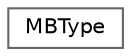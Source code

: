 digraph "Graphical Class Hierarchy"
{
 // LATEX_PDF_SIZE
  bgcolor="transparent";
  edge [fontname=Helvetica,fontsize=10,labelfontname=Helvetica,labelfontsize=10];
  node [fontname=Helvetica,fontsize=10,shape=box,height=0.2,width=0.4];
  rankdir="LR";
  Node0 [id="Node000000",label="MBType",height=0.2,width=0.4,color="grey40", fillcolor="white", style="filled",URL="$class_m_b_type.html",tooltip="Moving boundary data structure (used for general BC)"];
}
